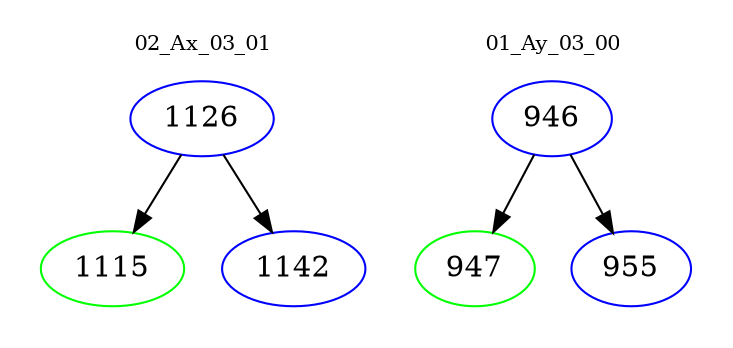 digraph{
subgraph cluster_0 {
color = white
label = "02_Ax_03_01";
fontsize=10;
T0_1126 [label="1126", color="blue"]
T0_1126 -> T0_1115 [color="black"]
T0_1115 [label="1115", color="green"]
T0_1126 -> T0_1142 [color="black"]
T0_1142 [label="1142", color="blue"]
}
subgraph cluster_1 {
color = white
label = "01_Ay_03_00";
fontsize=10;
T1_946 [label="946", color="blue"]
T1_946 -> T1_947 [color="black"]
T1_947 [label="947", color="green"]
T1_946 -> T1_955 [color="black"]
T1_955 [label="955", color="blue"]
}
}
